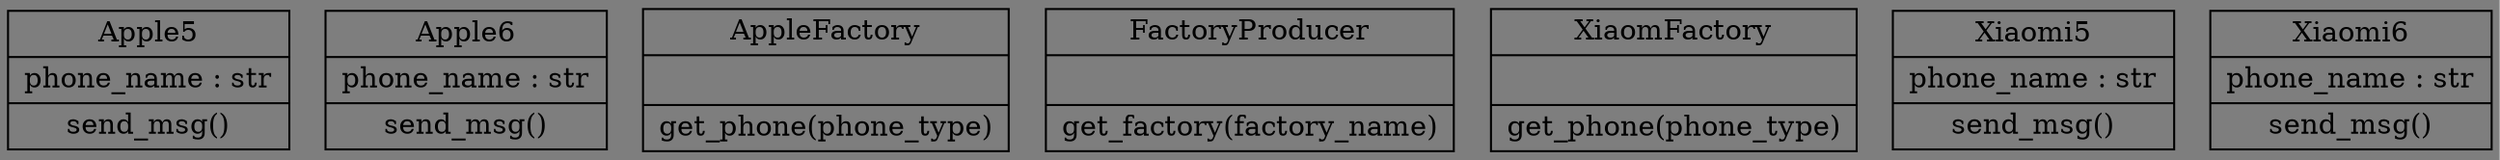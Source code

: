 digraph "classes_创建型模式-抽象工厂模式.py" {
rankdir=BT
bgcolor="#7e7e7e"
charset="utf-8"
"创建型模式-抽象工厂模式.Apple5" [color="black", fontcolor="black", label=<{Apple5|phone_name : str<br ALIGN="LEFT"/>|send_msg()<br ALIGN="LEFT"/>}>, shape="record", style="solid"];
"创建型模式-抽象工厂模式.Apple6" [color="black", fontcolor="black", label=<{Apple6|phone_name : str<br ALIGN="LEFT"/>|send_msg()<br ALIGN="LEFT"/>}>, shape="record", style="solid"];
"创建型模式-抽象工厂模式.AppleFactory" [color="black", fontcolor="black", label=<{AppleFactory|<br ALIGN="LEFT"/>|get_phone(phone_type)<br ALIGN="LEFT"/>}>, shape="record", style="solid"];
"创建型模式-抽象工厂模式.FactoryProducer" [color="black", fontcolor="black", label=<{FactoryProducer|<br ALIGN="LEFT"/>|get_factory(factory_name)<br ALIGN="LEFT"/>}>, shape="record", style="solid"];
"创建型模式-抽象工厂模式.XiaomFactory" [color="black", fontcolor="black", label=<{XiaomFactory|<br ALIGN="LEFT"/>|get_phone(phone_type)<br ALIGN="LEFT"/>}>, shape="record", style="solid"];
"创建型模式-抽象工厂模式.Xiaomi5" [color="black", fontcolor="black", label=<{Xiaomi5|phone_name : str<br ALIGN="LEFT"/>|send_msg()<br ALIGN="LEFT"/>}>, shape="record", style="solid"];
"创建型模式-抽象工厂模式.Xiaomi6" [color="black", fontcolor="black", label=<{Xiaomi6|phone_name : str<br ALIGN="LEFT"/>|send_msg()<br ALIGN="LEFT"/>}>, shape="record", style="solid"];
}

